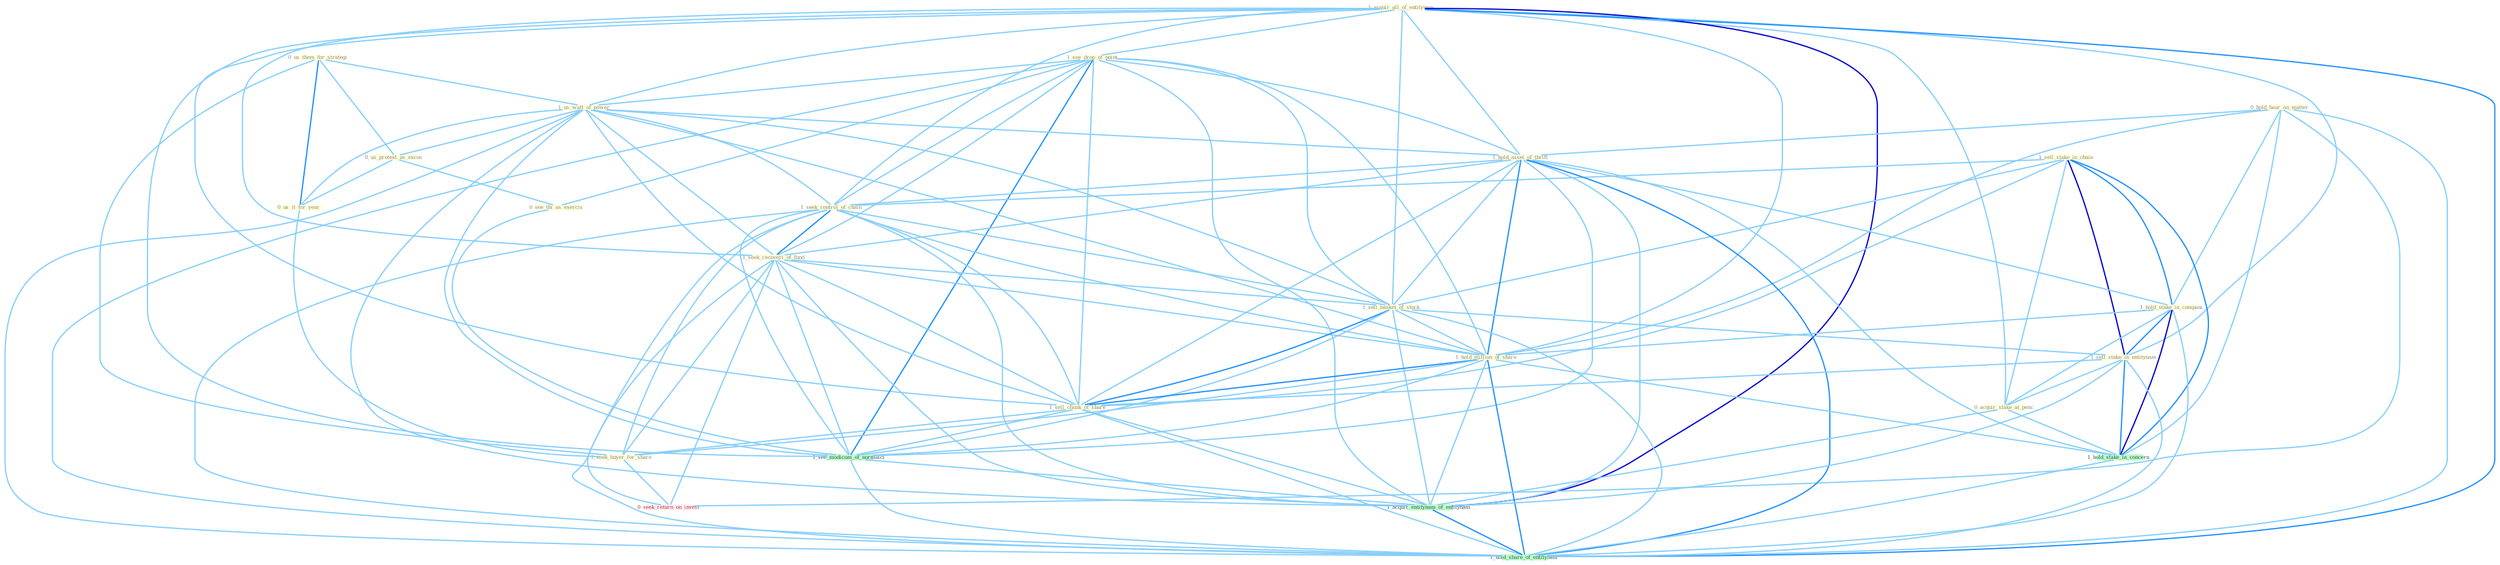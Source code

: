 Graph G{ 
    node
    [shape=polygon,style=filled,width=.5,height=.06,color="#BDFCC9",fixedsize=true,fontsize=4,
    fontcolor="#2f4f4f"];
    {node
    [color="#ffffe0", fontcolor="#8b7d6b"] "1_acquir_all_of_entitynam " "0_us_them_for_strategi " "0_hold_hear_on_matter " "1_see_drop_of_point " "1_us_watt_of_power " "1_sell_stake_in_chain " "0_us_protest_as_excus " "1_hold_asset_of_thrift " "1_seek_control_of_chain " "1_seek_recoveri_of_fund " "1_hold_stake_in_compani " "0_us_it_for_year " "1_sell_basket_of_stock " "1_hold_million_of_share " "1_sell_stake_in_entitynam " "1_sell_chunk_of_share " "0_see_thi_as_exercis " "1_seek_buyer_for_share " "0_acquir_stake_at_penc "}
{node [color="#fff0f5", fontcolor="#b22222"] "0_seek_return_on_invest "}
edge [color="#B0E2FF"];

	"1_acquir_all_of_entitynam " -- "1_see_drop_of_point " [w="1", color="#87cefa" ];
	"1_acquir_all_of_entitynam " -- "1_us_watt_of_power " [w="1", color="#87cefa" ];
	"1_acquir_all_of_entitynam " -- "1_hold_asset_of_thrift " [w="1", color="#87cefa" ];
	"1_acquir_all_of_entitynam " -- "1_seek_control_of_chain " [w="1", color="#87cefa" ];
	"1_acquir_all_of_entitynam " -- "1_seek_recoveri_of_fund " [w="1", color="#87cefa" ];
	"1_acquir_all_of_entitynam " -- "1_sell_basket_of_stock " [w="1", color="#87cefa" ];
	"1_acquir_all_of_entitynam " -- "1_hold_million_of_share " [w="1", color="#87cefa" ];
	"1_acquir_all_of_entitynam " -- "1_sell_stake_in_entitynam " [w="1", color="#87cefa" ];
	"1_acquir_all_of_entitynam " -- "1_sell_chunk_of_share " [w="1", color="#87cefa" ];
	"1_acquir_all_of_entitynam " -- "0_acquir_stake_at_penc " [w="1", color="#87cefa" ];
	"1_acquir_all_of_entitynam " -- "1_see_modicum_of_normalci " [w="1", color="#87cefa" ];
	"1_acquir_all_of_entitynam " -- "1_acquir_entitynam_of_entitynam " [w="3", color="#0000cd" , len=0.6];
	"1_acquir_all_of_entitynam " -- "1_hold_share_of_entitynam " [w="2", color="#1e90ff" , len=0.8];
	"0_us_them_for_strategi " -- "1_us_watt_of_power " [w="1", color="#87cefa" ];
	"0_us_them_for_strategi " -- "0_us_protest_as_excus " [w="1", color="#87cefa" ];
	"0_us_them_for_strategi " -- "0_us_it_for_year " [w="2", color="#1e90ff" , len=0.8];
	"0_us_them_for_strategi " -- "1_seek_buyer_for_share " [w="1", color="#87cefa" ];
	"0_hold_hear_on_matter " -- "1_hold_asset_of_thrift " [w="1", color="#87cefa" ];
	"0_hold_hear_on_matter " -- "1_hold_stake_in_compani " [w="1", color="#87cefa" ];
	"0_hold_hear_on_matter " -- "1_hold_million_of_share " [w="1", color="#87cefa" ];
	"0_hold_hear_on_matter " -- "1_hold_stake_in_concern " [w="1", color="#87cefa" ];
	"0_hold_hear_on_matter " -- "0_seek_return_on_invest " [w="1", color="#87cefa" ];
	"0_hold_hear_on_matter " -- "1_hold_share_of_entitynam " [w="1", color="#87cefa" ];
	"1_see_drop_of_point " -- "1_us_watt_of_power " [w="1", color="#87cefa" ];
	"1_see_drop_of_point " -- "1_hold_asset_of_thrift " [w="1", color="#87cefa" ];
	"1_see_drop_of_point " -- "1_seek_control_of_chain " [w="1", color="#87cefa" ];
	"1_see_drop_of_point " -- "1_seek_recoveri_of_fund " [w="1", color="#87cefa" ];
	"1_see_drop_of_point " -- "1_sell_basket_of_stock " [w="1", color="#87cefa" ];
	"1_see_drop_of_point " -- "1_hold_million_of_share " [w="1", color="#87cefa" ];
	"1_see_drop_of_point " -- "1_sell_chunk_of_share " [w="1", color="#87cefa" ];
	"1_see_drop_of_point " -- "0_see_thi_as_exercis " [w="1", color="#87cefa" ];
	"1_see_drop_of_point " -- "1_see_modicum_of_normalci " [w="2", color="#1e90ff" , len=0.8];
	"1_see_drop_of_point " -- "1_acquir_entitynam_of_entitynam " [w="1", color="#87cefa" ];
	"1_see_drop_of_point " -- "1_hold_share_of_entitynam " [w="1", color="#87cefa" ];
	"1_us_watt_of_power " -- "0_us_protest_as_excus " [w="1", color="#87cefa" ];
	"1_us_watt_of_power " -- "1_hold_asset_of_thrift " [w="1", color="#87cefa" ];
	"1_us_watt_of_power " -- "1_seek_control_of_chain " [w="1", color="#87cefa" ];
	"1_us_watt_of_power " -- "1_seek_recoveri_of_fund " [w="1", color="#87cefa" ];
	"1_us_watt_of_power " -- "0_us_it_for_year " [w="1", color="#87cefa" ];
	"1_us_watt_of_power " -- "1_sell_basket_of_stock " [w="1", color="#87cefa" ];
	"1_us_watt_of_power " -- "1_hold_million_of_share " [w="1", color="#87cefa" ];
	"1_us_watt_of_power " -- "1_sell_chunk_of_share " [w="1", color="#87cefa" ];
	"1_us_watt_of_power " -- "1_see_modicum_of_normalci " [w="1", color="#87cefa" ];
	"1_us_watt_of_power " -- "1_acquir_entitynam_of_entitynam " [w="1", color="#87cefa" ];
	"1_us_watt_of_power " -- "1_hold_share_of_entitynam " [w="1", color="#87cefa" ];
	"1_sell_stake_in_chain " -- "1_seek_control_of_chain " [w="1", color="#87cefa" ];
	"1_sell_stake_in_chain " -- "1_hold_stake_in_compani " [w="2", color="#1e90ff" , len=0.8];
	"1_sell_stake_in_chain " -- "1_sell_basket_of_stock " [w="1", color="#87cefa" ];
	"1_sell_stake_in_chain " -- "1_sell_stake_in_entitynam " [w="3", color="#0000cd" , len=0.6];
	"1_sell_stake_in_chain " -- "1_sell_chunk_of_share " [w="1", color="#87cefa" ];
	"1_sell_stake_in_chain " -- "0_acquir_stake_at_penc " [w="1", color="#87cefa" ];
	"1_sell_stake_in_chain " -- "1_hold_stake_in_concern " [w="2", color="#1e90ff" , len=0.8];
	"0_us_protest_as_excus " -- "0_us_it_for_year " [w="1", color="#87cefa" ];
	"0_us_protest_as_excus " -- "0_see_thi_as_exercis " [w="1", color="#87cefa" ];
	"1_hold_asset_of_thrift " -- "1_seek_control_of_chain " [w="1", color="#87cefa" ];
	"1_hold_asset_of_thrift " -- "1_seek_recoveri_of_fund " [w="1", color="#87cefa" ];
	"1_hold_asset_of_thrift " -- "1_hold_stake_in_compani " [w="1", color="#87cefa" ];
	"1_hold_asset_of_thrift " -- "1_sell_basket_of_stock " [w="1", color="#87cefa" ];
	"1_hold_asset_of_thrift " -- "1_hold_million_of_share " [w="2", color="#1e90ff" , len=0.8];
	"1_hold_asset_of_thrift " -- "1_sell_chunk_of_share " [w="1", color="#87cefa" ];
	"1_hold_asset_of_thrift " -- "1_hold_stake_in_concern " [w="1", color="#87cefa" ];
	"1_hold_asset_of_thrift " -- "1_see_modicum_of_normalci " [w="1", color="#87cefa" ];
	"1_hold_asset_of_thrift " -- "1_acquir_entitynam_of_entitynam " [w="1", color="#87cefa" ];
	"1_hold_asset_of_thrift " -- "1_hold_share_of_entitynam " [w="2", color="#1e90ff" , len=0.8];
	"1_seek_control_of_chain " -- "1_seek_recoveri_of_fund " [w="2", color="#1e90ff" , len=0.8];
	"1_seek_control_of_chain " -- "1_sell_basket_of_stock " [w="1", color="#87cefa" ];
	"1_seek_control_of_chain " -- "1_hold_million_of_share " [w="1", color="#87cefa" ];
	"1_seek_control_of_chain " -- "1_sell_chunk_of_share " [w="1", color="#87cefa" ];
	"1_seek_control_of_chain " -- "1_seek_buyer_for_share " [w="1", color="#87cefa" ];
	"1_seek_control_of_chain " -- "0_seek_return_on_invest " [w="1", color="#87cefa" ];
	"1_seek_control_of_chain " -- "1_see_modicum_of_normalci " [w="1", color="#87cefa" ];
	"1_seek_control_of_chain " -- "1_acquir_entitynam_of_entitynam " [w="1", color="#87cefa" ];
	"1_seek_control_of_chain " -- "1_hold_share_of_entitynam " [w="1", color="#87cefa" ];
	"1_seek_recoveri_of_fund " -- "1_sell_basket_of_stock " [w="1", color="#87cefa" ];
	"1_seek_recoveri_of_fund " -- "1_hold_million_of_share " [w="1", color="#87cefa" ];
	"1_seek_recoveri_of_fund " -- "1_sell_chunk_of_share " [w="1", color="#87cefa" ];
	"1_seek_recoveri_of_fund " -- "1_seek_buyer_for_share " [w="1", color="#87cefa" ];
	"1_seek_recoveri_of_fund " -- "0_seek_return_on_invest " [w="1", color="#87cefa" ];
	"1_seek_recoveri_of_fund " -- "1_see_modicum_of_normalci " [w="1", color="#87cefa" ];
	"1_seek_recoveri_of_fund " -- "1_acquir_entitynam_of_entitynam " [w="1", color="#87cefa" ];
	"1_seek_recoveri_of_fund " -- "1_hold_share_of_entitynam " [w="1", color="#87cefa" ];
	"1_hold_stake_in_compani " -- "1_hold_million_of_share " [w="1", color="#87cefa" ];
	"1_hold_stake_in_compani " -- "1_sell_stake_in_entitynam " [w="2", color="#1e90ff" , len=0.8];
	"1_hold_stake_in_compani " -- "0_acquir_stake_at_penc " [w="1", color="#87cefa" ];
	"1_hold_stake_in_compani " -- "1_hold_stake_in_concern " [w="3", color="#0000cd" , len=0.6];
	"1_hold_stake_in_compani " -- "1_hold_share_of_entitynam " [w="1", color="#87cefa" ];
	"0_us_it_for_year " -- "1_seek_buyer_for_share " [w="1", color="#87cefa" ];
	"1_sell_basket_of_stock " -- "1_hold_million_of_share " [w="1", color="#87cefa" ];
	"1_sell_basket_of_stock " -- "1_sell_stake_in_entitynam " [w="1", color="#87cefa" ];
	"1_sell_basket_of_stock " -- "1_sell_chunk_of_share " [w="2", color="#1e90ff" , len=0.8];
	"1_sell_basket_of_stock " -- "1_see_modicum_of_normalci " [w="1", color="#87cefa" ];
	"1_sell_basket_of_stock " -- "1_acquir_entitynam_of_entitynam " [w="1", color="#87cefa" ];
	"1_sell_basket_of_stock " -- "1_hold_share_of_entitynam " [w="1", color="#87cefa" ];
	"1_hold_million_of_share " -- "1_sell_chunk_of_share " [w="2", color="#1e90ff" , len=0.8];
	"1_hold_million_of_share " -- "1_seek_buyer_for_share " [w="1", color="#87cefa" ];
	"1_hold_million_of_share " -- "1_hold_stake_in_concern " [w="1", color="#87cefa" ];
	"1_hold_million_of_share " -- "1_see_modicum_of_normalci " [w="1", color="#87cefa" ];
	"1_hold_million_of_share " -- "1_acquir_entitynam_of_entitynam " [w="1", color="#87cefa" ];
	"1_hold_million_of_share " -- "1_hold_share_of_entitynam " [w="2", color="#1e90ff" , len=0.8];
	"1_sell_stake_in_entitynam " -- "1_sell_chunk_of_share " [w="1", color="#87cefa" ];
	"1_sell_stake_in_entitynam " -- "0_acquir_stake_at_penc " [w="1", color="#87cefa" ];
	"1_sell_stake_in_entitynam " -- "1_hold_stake_in_concern " [w="2", color="#1e90ff" , len=0.8];
	"1_sell_stake_in_entitynam " -- "1_acquir_entitynam_of_entitynam " [w="1", color="#87cefa" ];
	"1_sell_stake_in_entitynam " -- "1_hold_share_of_entitynam " [w="1", color="#87cefa" ];
	"1_sell_chunk_of_share " -- "1_seek_buyer_for_share " [w="1", color="#87cefa" ];
	"1_sell_chunk_of_share " -- "1_see_modicum_of_normalci " [w="1", color="#87cefa" ];
	"1_sell_chunk_of_share " -- "1_acquir_entitynam_of_entitynam " [w="1", color="#87cefa" ];
	"1_sell_chunk_of_share " -- "1_hold_share_of_entitynam " [w="1", color="#87cefa" ];
	"0_see_thi_as_exercis " -- "1_see_modicum_of_normalci " [w="1", color="#87cefa" ];
	"1_seek_buyer_for_share " -- "0_seek_return_on_invest " [w="1", color="#87cefa" ];
	"0_acquir_stake_at_penc " -- "1_hold_stake_in_concern " [w="1", color="#87cefa" ];
	"0_acquir_stake_at_penc " -- "1_acquir_entitynam_of_entitynam " [w="1", color="#87cefa" ];
	"1_hold_stake_in_concern " -- "1_hold_share_of_entitynam " [w="1", color="#87cefa" ];
	"1_see_modicum_of_normalci " -- "1_acquir_entitynam_of_entitynam " [w="1", color="#87cefa" ];
	"1_see_modicum_of_normalci " -- "1_hold_share_of_entitynam " [w="1", color="#87cefa" ];
	"1_acquir_entitynam_of_entitynam " -- "1_hold_share_of_entitynam " [w="2", color="#1e90ff" , len=0.8];
}
